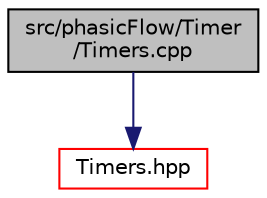 digraph "src/phasicFlow/Timer/Timers.cpp"
{
 // LATEX_PDF_SIZE
  edge [fontname="Helvetica",fontsize="10",labelfontname="Helvetica",labelfontsize="10"];
  node [fontname="Helvetica",fontsize="10",shape=record];
  Node1 [label="src/phasicFlow/Timer\l/Timers.cpp",height=0.2,width=0.4,color="black", fillcolor="grey75", style="filled", fontcolor="black",tooltip=" "];
  Node1 -> Node2 [color="midnightblue",fontsize="10",style="solid",fontname="Helvetica"];
  Node2 [label="Timers.hpp",height=0.2,width=0.4,color="red", fillcolor="white", style="filled",URL="$Timers_8hpp.html",tooltip=" "];
}
